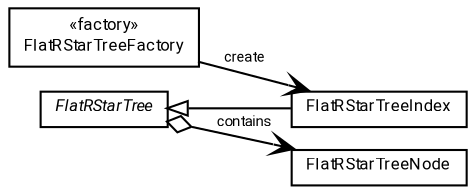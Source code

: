#!/usr/local/bin/dot
#
# Class diagram 
# Generated by UMLGraph version R5_7_2-60-g0e99a6 (http://www.spinellis.gr/umlgraph/)
#

digraph G {
	graph [fontnames="svg"]
	edge [fontname="Roboto",fontsize=7,labelfontname="Roboto",labelfontsize=7,color="black"];
	node [fontname="Roboto",fontcolor="black",fontsize=8,shape=plaintext,margin=0,width=0,height=0];
	nodesep=0.15;
	ranksep=0.25;
	rankdir=LR;
	// de.lmu.ifi.dbs.elki.index.tree.spatial.rstarvariants.flat.FlatRStarTreeFactory<O extends de.lmu.ifi.dbs.elki.data.NumberVector>
	c686694 [label=<<table title="de.lmu.ifi.dbs.elki.index.tree.spatial.rstarvariants.flat.FlatRStarTreeFactory" border="0" cellborder="1" cellspacing="0" cellpadding="2" href="FlatRStarTreeFactory.html" target="_parent">
		<tr><td><table border="0" cellspacing="0" cellpadding="1">
		<tr><td align="center" balign="center"> &#171;factory&#187; </td></tr>
		<tr><td align="center" balign="center"> <font face="Roboto">FlatRStarTreeFactory</font> </td></tr>
		</table></td></tr>
		</table>>, URL="FlatRStarTreeFactory.html"];
	// de.lmu.ifi.dbs.elki.index.tree.spatial.rstarvariants.flat.FlatRStarTreeIndex<O extends de.lmu.ifi.dbs.elki.data.NumberVector>
	c686696 [label=<<table title="de.lmu.ifi.dbs.elki.index.tree.spatial.rstarvariants.flat.FlatRStarTreeIndex" border="0" cellborder="1" cellspacing="0" cellpadding="2" href="FlatRStarTreeIndex.html" target="_parent">
		<tr><td><table border="0" cellspacing="0" cellpadding="1">
		<tr><td align="center" balign="center"> <font face="Roboto">FlatRStarTreeIndex</font> </td></tr>
		</table></td></tr>
		</table>>, URL="FlatRStarTreeIndex.html"];
	// de.lmu.ifi.dbs.elki.index.tree.spatial.rstarvariants.flat.FlatRStarTreeNode
	c686697 [label=<<table title="de.lmu.ifi.dbs.elki.index.tree.spatial.rstarvariants.flat.FlatRStarTreeNode" border="0" cellborder="1" cellspacing="0" cellpadding="2" href="FlatRStarTreeNode.html" target="_parent">
		<tr><td><table border="0" cellspacing="0" cellpadding="1">
		<tr><td align="center" balign="center"> <font face="Roboto">FlatRStarTreeNode</font> </td></tr>
		</table></td></tr>
		</table>>, URL="FlatRStarTreeNode.html"];
	// de.lmu.ifi.dbs.elki.index.tree.spatial.rstarvariants.flat.FlatRStarTree
	c686698 [label=<<table title="de.lmu.ifi.dbs.elki.index.tree.spatial.rstarvariants.flat.FlatRStarTree" border="0" cellborder="1" cellspacing="0" cellpadding="2" href="FlatRStarTree.html" target="_parent">
		<tr><td><table border="0" cellspacing="0" cellpadding="1">
		<tr><td align="center" balign="center"> <font face="Roboto"><i>FlatRStarTree</i></font> </td></tr>
		</table></td></tr>
		</table>>, URL="FlatRStarTree.html"];
	// de.lmu.ifi.dbs.elki.index.tree.spatial.rstarvariants.flat.FlatRStarTreeFactory<O extends de.lmu.ifi.dbs.elki.data.NumberVector> navassoc de.lmu.ifi.dbs.elki.index.tree.spatial.rstarvariants.flat.FlatRStarTreeIndex<O extends de.lmu.ifi.dbs.elki.data.NumberVector>
	c686694 -> c686696 [arrowhead=open,weight=1,label="create"];
	// de.lmu.ifi.dbs.elki.index.tree.spatial.rstarvariants.flat.FlatRStarTreeIndex<O extends de.lmu.ifi.dbs.elki.data.NumberVector> extends de.lmu.ifi.dbs.elki.index.tree.spatial.rstarvariants.flat.FlatRStarTree
	c686698 -> c686696 [arrowtail=empty,dir=back,weight=10];
	// de.lmu.ifi.dbs.elki.index.tree.spatial.rstarvariants.flat.FlatRStarTree navhas de.lmu.ifi.dbs.elki.index.tree.spatial.rstarvariants.flat.FlatRStarTreeNode
	c686698 -> c686697 [arrowhead=open,arrowtail=ediamond,dir=both,weight=3,label="contains"];
}

